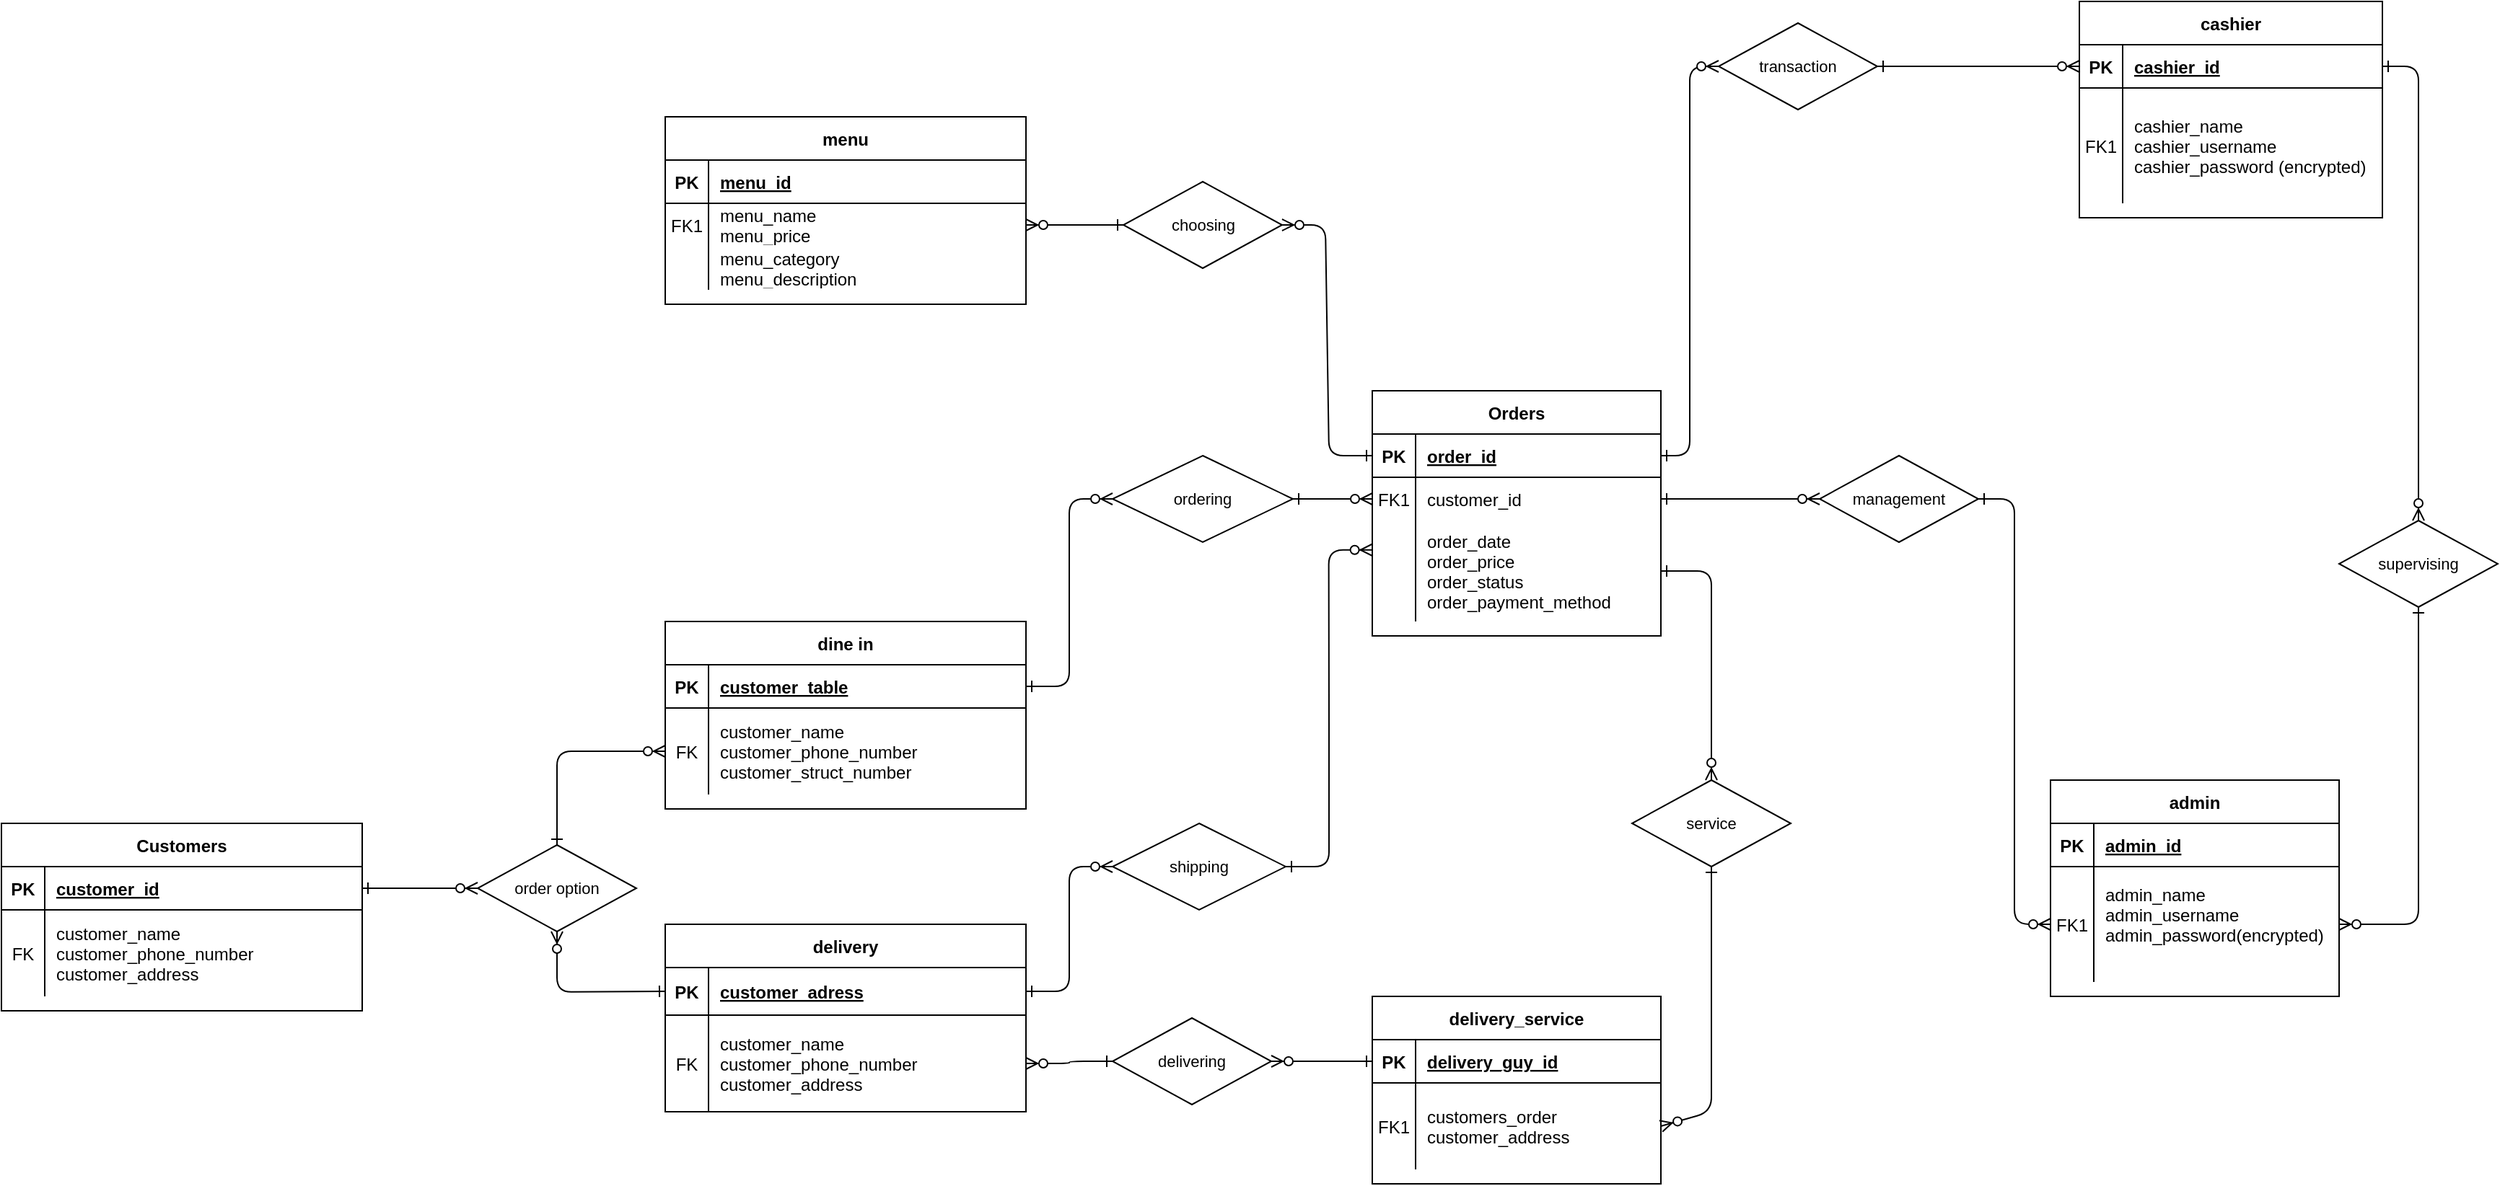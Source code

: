 <mxfile version="24.0.7" type="github">
  <diagram id="R2lEEEUBdFMjLlhIrx00" name="Page-1">
    <mxGraphModel dx="2191" dy="1975" grid="1" gridSize="10" guides="1" tooltips="1" connect="1" arrows="1" fold="1" page="1" pageScale="1" pageWidth="850" pageHeight="1100" math="0" shadow="0" extFonts="Permanent Marker^https://fonts.googleapis.com/css?family=Permanent+Marker">
      <root>
        <mxCell id="0" />
        <mxCell id="1" parent="0" />
        <mxCell id="C-vyLk0tnHw3VtMMgP7b-1" value="" style="edgeStyle=entityRelationEdgeStyle;endArrow=ERzeroToMany;startArrow=ERone;endFill=1;startFill=0;" parent="1" source="mLHdm7wkp67ecbsEiiCU-52" target="C-vyLk0tnHw3VtMMgP7b-6" edge="1">
          <mxGeometry width="100" height="100" relative="1" as="geometry">
            <mxPoint x="340" y="720" as="sourcePoint" />
            <mxPoint x="440" y="620" as="targetPoint" />
          </mxGeometry>
        </mxCell>
        <mxCell id="C-vyLk0tnHw3VtMMgP7b-12" value="" style="edgeStyle=entityRelationEdgeStyle;endArrow=ERzeroToMany;startArrow=ERone;endFill=1;startFill=0;" parent="1" source="mLHdm7wkp67ecbsEiiCU-54" target="C-vyLk0tnHw3VtMMgP7b-17" edge="1">
          <mxGeometry width="100" height="100" relative="1" as="geometry">
            <mxPoint x="400" y="180" as="sourcePoint" />
            <mxPoint x="460" y="205" as="targetPoint" />
          </mxGeometry>
        </mxCell>
        <mxCell id="C-vyLk0tnHw3VtMMgP7b-2" value="Orders" style="shape=table;startSize=30;container=1;collapsible=1;childLayout=tableLayout;fixedRows=1;rowLines=0;fontStyle=1;align=center;resizeLast=1;" parent="1" vertex="1">
          <mxGeometry x="570" y="150" width="200" height="170" as="geometry" />
        </mxCell>
        <mxCell id="C-vyLk0tnHw3VtMMgP7b-3" value="" style="shape=partialRectangle;collapsible=0;dropTarget=0;pointerEvents=0;fillColor=none;points=[[0,0.5],[1,0.5]];portConstraint=eastwest;top=0;left=0;right=0;bottom=1;" parent="C-vyLk0tnHw3VtMMgP7b-2" vertex="1">
          <mxGeometry y="30" width="200" height="30" as="geometry" />
        </mxCell>
        <mxCell id="C-vyLk0tnHw3VtMMgP7b-4" value="PK" style="shape=partialRectangle;overflow=hidden;connectable=0;fillColor=none;top=0;left=0;bottom=0;right=0;fontStyle=1;" parent="C-vyLk0tnHw3VtMMgP7b-3" vertex="1">
          <mxGeometry width="30" height="30" as="geometry">
            <mxRectangle width="30" height="30" as="alternateBounds" />
          </mxGeometry>
        </mxCell>
        <mxCell id="C-vyLk0tnHw3VtMMgP7b-5" value="order_id" style="shape=partialRectangle;overflow=hidden;connectable=0;fillColor=none;top=0;left=0;bottom=0;right=0;align=left;spacingLeft=6;fontStyle=5;" parent="C-vyLk0tnHw3VtMMgP7b-3" vertex="1">
          <mxGeometry x="30" width="170" height="30" as="geometry">
            <mxRectangle width="170" height="30" as="alternateBounds" />
          </mxGeometry>
        </mxCell>
        <mxCell id="C-vyLk0tnHw3VtMMgP7b-6" value="" style="shape=partialRectangle;collapsible=0;dropTarget=0;pointerEvents=0;fillColor=none;points=[[0,0.5],[1,0.5]];portConstraint=eastwest;top=0;left=0;right=0;bottom=0;" parent="C-vyLk0tnHw3VtMMgP7b-2" vertex="1">
          <mxGeometry y="60" width="200" height="30" as="geometry" />
        </mxCell>
        <mxCell id="C-vyLk0tnHw3VtMMgP7b-7" value="FK1" style="shape=partialRectangle;overflow=hidden;connectable=0;fillColor=none;top=0;left=0;bottom=0;right=0;" parent="C-vyLk0tnHw3VtMMgP7b-6" vertex="1">
          <mxGeometry width="30" height="30" as="geometry">
            <mxRectangle width="30" height="30" as="alternateBounds" />
          </mxGeometry>
        </mxCell>
        <mxCell id="C-vyLk0tnHw3VtMMgP7b-8" value="customer_id" style="shape=partialRectangle;overflow=hidden;connectable=0;fillColor=none;top=0;left=0;bottom=0;right=0;align=left;spacingLeft=6;" parent="C-vyLk0tnHw3VtMMgP7b-6" vertex="1">
          <mxGeometry x="30" width="170" height="30" as="geometry">
            <mxRectangle width="170" height="30" as="alternateBounds" />
          </mxGeometry>
        </mxCell>
        <mxCell id="C-vyLk0tnHw3VtMMgP7b-9" value="" style="shape=partialRectangle;collapsible=0;dropTarget=0;pointerEvents=0;fillColor=none;points=[[0,0.5],[1,0.5]];portConstraint=eastwest;top=0;left=0;right=0;bottom=0;" parent="C-vyLk0tnHw3VtMMgP7b-2" vertex="1">
          <mxGeometry y="90" width="200" height="70" as="geometry" />
        </mxCell>
        <mxCell id="C-vyLk0tnHw3VtMMgP7b-10" value="" style="shape=partialRectangle;overflow=hidden;connectable=0;fillColor=none;top=0;left=0;bottom=0;right=0;" parent="C-vyLk0tnHw3VtMMgP7b-9" vertex="1">
          <mxGeometry width="30" height="70" as="geometry">
            <mxRectangle width="30" height="70" as="alternateBounds" />
          </mxGeometry>
        </mxCell>
        <mxCell id="C-vyLk0tnHw3VtMMgP7b-11" value="order_date&#xa;order_price&#xa;order_status&#xa;order_payment_method" style="shape=partialRectangle;overflow=hidden;connectable=0;fillColor=none;top=0;left=0;bottom=0;right=0;align=left;spacingLeft=6;" parent="C-vyLk0tnHw3VtMMgP7b-9" vertex="1">
          <mxGeometry x="30" width="170" height="70" as="geometry">
            <mxRectangle width="170" height="70" as="alternateBounds" />
          </mxGeometry>
        </mxCell>
        <mxCell id="C-vyLk0tnHw3VtMMgP7b-13" value="menu" style="shape=table;startSize=30;container=1;collapsible=1;childLayout=tableLayout;fixedRows=1;rowLines=0;fontStyle=1;align=center;resizeLast=1;" parent="1" vertex="1">
          <mxGeometry x="80" y="-40" width="250" height="130" as="geometry" />
        </mxCell>
        <mxCell id="C-vyLk0tnHw3VtMMgP7b-14" value="" style="shape=partialRectangle;collapsible=0;dropTarget=0;pointerEvents=0;fillColor=none;points=[[0,0.5],[1,0.5]];portConstraint=eastwest;top=0;left=0;right=0;bottom=1;" parent="C-vyLk0tnHw3VtMMgP7b-13" vertex="1">
          <mxGeometry y="30" width="250" height="30" as="geometry" />
        </mxCell>
        <mxCell id="C-vyLk0tnHw3VtMMgP7b-15" value="PK" style="shape=partialRectangle;overflow=hidden;connectable=0;fillColor=none;top=0;left=0;bottom=0;right=0;fontStyle=1;" parent="C-vyLk0tnHw3VtMMgP7b-14" vertex="1">
          <mxGeometry width="30" height="30" as="geometry">
            <mxRectangle width="30" height="30" as="alternateBounds" />
          </mxGeometry>
        </mxCell>
        <mxCell id="C-vyLk0tnHw3VtMMgP7b-16" value="menu_id" style="shape=partialRectangle;overflow=hidden;connectable=0;fillColor=none;top=0;left=0;bottom=0;right=0;align=left;spacingLeft=6;fontStyle=5;" parent="C-vyLk0tnHw3VtMMgP7b-14" vertex="1">
          <mxGeometry x="30" width="220" height="30" as="geometry">
            <mxRectangle width="220" height="30" as="alternateBounds" />
          </mxGeometry>
        </mxCell>
        <mxCell id="C-vyLk0tnHw3VtMMgP7b-17" value="" style="shape=partialRectangle;collapsible=0;dropTarget=0;pointerEvents=0;fillColor=none;points=[[0,0.5],[1,0.5]];portConstraint=eastwest;top=0;left=0;right=0;bottom=0;" parent="C-vyLk0tnHw3VtMMgP7b-13" vertex="1">
          <mxGeometry y="60" width="250" height="30" as="geometry" />
        </mxCell>
        <mxCell id="C-vyLk0tnHw3VtMMgP7b-18" value="FK1" style="shape=partialRectangle;overflow=hidden;connectable=0;fillColor=none;top=0;left=0;bottom=0;right=0;" parent="C-vyLk0tnHw3VtMMgP7b-17" vertex="1">
          <mxGeometry width="30" height="30" as="geometry">
            <mxRectangle width="30" height="30" as="alternateBounds" />
          </mxGeometry>
        </mxCell>
        <mxCell id="C-vyLk0tnHw3VtMMgP7b-19" value="menu_name&#xa;menu_price" style="shape=partialRectangle;overflow=hidden;connectable=0;fillColor=none;top=0;left=0;bottom=0;right=0;align=left;spacingLeft=6;" parent="C-vyLk0tnHw3VtMMgP7b-17" vertex="1">
          <mxGeometry x="30" width="220" height="30" as="geometry">
            <mxRectangle width="220" height="30" as="alternateBounds" />
          </mxGeometry>
        </mxCell>
        <mxCell id="C-vyLk0tnHw3VtMMgP7b-20" value="" style="shape=partialRectangle;collapsible=0;dropTarget=0;pointerEvents=0;fillColor=none;points=[[0,0.5],[1,0.5]];portConstraint=eastwest;top=0;left=0;right=0;bottom=0;" parent="C-vyLk0tnHw3VtMMgP7b-13" vertex="1">
          <mxGeometry y="90" width="250" height="30" as="geometry" />
        </mxCell>
        <mxCell id="C-vyLk0tnHw3VtMMgP7b-21" value="" style="shape=partialRectangle;overflow=hidden;connectable=0;fillColor=none;top=0;left=0;bottom=0;right=0;" parent="C-vyLk0tnHw3VtMMgP7b-20" vertex="1">
          <mxGeometry width="30" height="30" as="geometry">
            <mxRectangle width="30" height="30" as="alternateBounds" />
          </mxGeometry>
        </mxCell>
        <mxCell id="C-vyLk0tnHw3VtMMgP7b-22" value="menu_category&#xa;menu_description" style="shape=partialRectangle;overflow=hidden;connectable=0;fillColor=none;top=0;left=0;bottom=0;right=0;align=left;spacingLeft=6;" parent="C-vyLk0tnHw3VtMMgP7b-20" vertex="1">
          <mxGeometry x="30" width="220" height="30" as="geometry">
            <mxRectangle width="220" height="30" as="alternateBounds" />
          </mxGeometry>
        </mxCell>
        <mxCell id="C-vyLk0tnHw3VtMMgP7b-23" value="dine in" style="shape=table;startSize=30;container=1;collapsible=1;childLayout=tableLayout;fixedRows=1;rowLines=0;fontStyle=1;align=center;resizeLast=1;" parent="1" vertex="1">
          <mxGeometry x="80" y="310" width="250" height="130" as="geometry" />
        </mxCell>
        <mxCell id="C-vyLk0tnHw3VtMMgP7b-24" value="" style="shape=partialRectangle;collapsible=0;dropTarget=0;pointerEvents=0;fillColor=none;points=[[0,0.5],[1,0.5]];portConstraint=eastwest;top=0;left=0;right=0;bottom=1;" parent="C-vyLk0tnHw3VtMMgP7b-23" vertex="1">
          <mxGeometry y="30" width="250" height="30" as="geometry" />
        </mxCell>
        <mxCell id="C-vyLk0tnHw3VtMMgP7b-25" value="PK" style="shape=partialRectangle;overflow=hidden;connectable=0;fillColor=none;top=0;left=0;bottom=0;right=0;fontStyle=1;" parent="C-vyLk0tnHw3VtMMgP7b-24" vertex="1">
          <mxGeometry width="30" height="30" as="geometry">
            <mxRectangle width="30" height="30" as="alternateBounds" />
          </mxGeometry>
        </mxCell>
        <mxCell id="C-vyLk0tnHw3VtMMgP7b-26" value="customer_table" style="shape=partialRectangle;overflow=hidden;connectable=0;fillColor=none;top=0;left=0;bottom=0;right=0;align=left;spacingLeft=6;fontStyle=5;" parent="C-vyLk0tnHw3VtMMgP7b-24" vertex="1">
          <mxGeometry x="30" width="220" height="30" as="geometry">
            <mxRectangle width="220" height="30" as="alternateBounds" />
          </mxGeometry>
        </mxCell>
        <mxCell id="C-vyLk0tnHw3VtMMgP7b-27" value="" style="shape=partialRectangle;collapsible=0;dropTarget=0;pointerEvents=0;fillColor=none;points=[[0,0.5],[1,0.5]];portConstraint=eastwest;top=0;left=0;right=0;bottom=0;" parent="C-vyLk0tnHw3VtMMgP7b-23" vertex="1">
          <mxGeometry y="60" width="250" height="60" as="geometry" />
        </mxCell>
        <mxCell id="C-vyLk0tnHw3VtMMgP7b-28" value="FK" style="shape=partialRectangle;overflow=hidden;connectable=0;fillColor=none;top=0;left=0;bottom=0;right=0;" parent="C-vyLk0tnHw3VtMMgP7b-27" vertex="1">
          <mxGeometry width="30" height="60" as="geometry">
            <mxRectangle width="30" height="60" as="alternateBounds" />
          </mxGeometry>
        </mxCell>
        <mxCell id="C-vyLk0tnHw3VtMMgP7b-29" value="customer_name&#xa;customer_phone_number&#xa;customer_struct_number" style="shape=partialRectangle;overflow=hidden;connectable=0;fillColor=none;top=0;left=0;bottom=0;right=0;align=left;spacingLeft=6;" parent="C-vyLk0tnHw3VtMMgP7b-27" vertex="1">
          <mxGeometry x="30" width="220" height="60" as="geometry">
            <mxRectangle width="220" height="60" as="alternateBounds" />
          </mxGeometry>
        </mxCell>
        <mxCell id="mLHdm7wkp67ecbsEiiCU-5" value="cashier" style="shape=table;startSize=30;container=1;collapsible=1;childLayout=tableLayout;fixedRows=1;rowLines=0;fontStyle=1;align=center;resizeLast=1;" vertex="1" parent="1">
          <mxGeometry x="1060" y="-120" width="210" height="150" as="geometry" />
        </mxCell>
        <mxCell id="mLHdm7wkp67ecbsEiiCU-6" value="" style="shape=partialRectangle;collapsible=0;dropTarget=0;pointerEvents=0;fillColor=none;points=[[0,0.5],[1,0.5]];portConstraint=eastwest;top=0;left=0;right=0;bottom=1;" vertex="1" parent="mLHdm7wkp67ecbsEiiCU-5">
          <mxGeometry y="30" width="210" height="30" as="geometry" />
        </mxCell>
        <mxCell id="mLHdm7wkp67ecbsEiiCU-7" value="PK" style="shape=partialRectangle;overflow=hidden;connectable=0;fillColor=none;top=0;left=0;bottom=0;right=0;fontStyle=1;" vertex="1" parent="mLHdm7wkp67ecbsEiiCU-6">
          <mxGeometry width="30" height="30" as="geometry">
            <mxRectangle width="30" height="30" as="alternateBounds" />
          </mxGeometry>
        </mxCell>
        <mxCell id="mLHdm7wkp67ecbsEiiCU-8" value="cashier_id" style="shape=partialRectangle;overflow=hidden;connectable=0;fillColor=none;top=0;left=0;bottom=0;right=0;align=left;spacingLeft=6;fontStyle=5;" vertex="1" parent="mLHdm7wkp67ecbsEiiCU-6">
          <mxGeometry x="30" width="180" height="30" as="geometry">
            <mxRectangle width="180" height="30" as="alternateBounds" />
          </mxGeometry>
        </mxCell>
        <mxCell id="mLHdm7wkp67ecbsEiiCU-9" value="" style="shape=partialRectangle;collapsible=0;dropTarget=0;pointerEvents=0;fillColor=none;points=[[0,0.5],[1,0.5]];portConstraint=eastwest;top=0;left=0;right=0;bottom=0;" vertex="1" parent="mLHdm7wkp67ecbsEiiCU-5">
          <mxGeometry y="60" width="210" height="80" as="geometry" />
        </mxCell>
        <mxCell id="mLHdm7wkp67ecbsEiiCU-10" value="FK1" style="shape=partialRectangle;overflow=hidden;connectable=0;fillColor=none;top=0;left=0;bottom=0;right=0;" vertex="1" parent="mLHdm7wkp67ecbsEiiCU-9">
          <mxGeometry width="30" height="80" as="geometry">
            <mxRectangle width="30" height="80" as="alternateBounds" />
          </mxGeometry>
        </mxCell>
        <mxCell id="mLHdm7wkp67ecbsEiiCU-11" value="cashier_name&#xa;cashier_username&#xa;cashier_password (encrypted)" style="shape=partialRectangle;overflow=hidden;connectable=0;fillColor=none;top=0;left=0;bottom=0;right=0;align=left;spacingLeft=6;" vertex="1" parent="mLHdm7wkp67ecbsEiiCU-9">
          <mxGeometry x="30" width="180" height="80" as="geometry">
            <mxRectangle width="180" height="80" as="alternateBounds" />
          </mxGeometry>
        </mxCell>
        <mxCell id="mLHdm7wkp67ecbsEiiCU-15" style="edgeStyle=orthogonalEdgeStyle;rounded=1;orthogonalLoop=1;jettySize=auto;html=1;entryX=0;entryY=0.5;entryDx=0;entryDy=0;strokeColor=default;align=center;verticalAlign=middle;fontFamily=Helvetica;fontSize=11;fontColor=default;labelBackgroundColor=default;startArrow=ERone;startFill=0;endArrow=ERzeroToMany;endFill=1;exitX=1;exitY=0.5;exitDx=0;exitDy=0;" edge="1" parent="1" source="mLHdm7wkp67ecbsEiiCU-68" target="mLHdm7wkp67ecbsEiiCU-6">
          <mxGeometry relative="1" as="geometry" />
        </mxCell>
        <mxCell id="mLHdm7wkp67ecbsEiiCU-16" value="delivery" style="shape=table;startSize=30;container=1;collapsible=1;childLayout=tableLayout;fixedRows=0;rowLines=0;fontStyle=1;align=center;resizeLast=1;" vertex="1" parent="1">
          <mxGeometry x="80" y="520" width="250" height="130" as="geometry">
            <mxRectangle x="80" y="550" width="80" height="30" as="alternateBounds" />
          </mxGeometry>
        </mxCell>
        <mxCell id="mLHdm7wkp67ecbsEiiCU-17" value="" style="shape=partialRectangle;collapsible=0;dropTarget=0;pointerEvents=0;fillColor=none;points=[[0,0.5],[1,0.5]];portConstraint=eastwest;top=0;left=0;right=0;bottom=1;" vertex="1" parent="mLHdm7wkp67ecbsEiiCU-16">
          <mxGeometry y="30" width="250" height="33" as="geometry" />
        </mxCell>
        <mxCell id="mLHdm7wkp67ecbsEiiCU-18" value="PK" style="shape=partialRectangle;overflow=hidden;connectable=0;fillColor=none;top=0;left=0;bottom=0;right=0;fontStyle=1;" vertex="1" parent="mLHdm7wkp67ecbsEiiCU-17">
          <mxGeometry width="30" height="33" as="geometry">
            <mxRectangle width="30" height="33" as="alternateBounds" />
          </mxGeometry>
        </mxCell>
        <mxCell id="mLHdm7wkp67ecbsEiiCU-19" value="customer_adress" style="shape=partialRectangle;overflow=hidden;connectable=0;fillColor=none;top=0;left=0;bottom=0;right=0;align=left;spacingLeft=6;fontStyle=5;" vertex="1" parent="mLHdm7wkp67ecbsEiiCU-17">
          <mxGeometry x="30" width="220" height="33" as="geometry">
            <mxRectangle width="220" height="33" as="alternateBounds" />
          </mxGeometry>
        </mxCell>
        <mxCell id="mLHdm7wkp67ecbsEiiCU-20" value="" style="shape=partialRectangle;collapsible=0;dropTarget=0;pointerEvents=0;fillColor=none;points=[[0,0.5],[1,0.5]];portConstraint=eastwest;top=0;left=0;right=0;bottom=0;" vertex="1" parent="mLHdm7wkp67ecbsEiiCU-16">
          <mxGeometry y="63" width="250" height="67" as="geometry" />
        </mxCell>
        <mxCell id="mLHdm7wkp67ecbsEiiCU-21" value="FK" style="shape=partialRectangle;overflow=hidden;connectable=0;fillColor=none;top=0;left=0;bottom=0;right=0;" vertex="1" parent="mLHdm7wkp67ecbsEiiCU-20">
          <mxGeometry width="30" height="67" as="geometry">
            <mxRectangle width="30" height="67" as="alternateBounds" />
          </mxGeometry>
        </mxCell>
        <mxCell id="mLHdm7wkp67ecbsEiiCU-22" value="customer_name&#xa;customer_phone_number&#xa;customer_address" style="shape=partialRectangle;overflow=hidden;connectable=0;fillColor=none;top=0;left=0;bottom=0;right=0;align=left;spacingLeft=6;" vertex="1" parent="mLHdm7wkp67ecbsEiiCU-20">
          <mxGeometry x="30" width="220" height="67" as="geometry">
            <mxRectangle width="220" height="67" as="alternateBounds" />
          </mxGeometry>
        </mxCell>
        <mxCell id="mLHdm7wkp67ecbsEiiCU-24" style="edgeStyle=entityRelationEdgeStyle;rounded=1;orthogonalLoop=1;jettySize=auto;html=1;entryX=-0.001;entryY=0.291;entryDx=0;entryDy=0;entryPerimeter=0;strokeColor=default;align=center;verticalAlign=middle;fontFamily=Helvetica;fontSize=11;fontColor=default;labelBackgroundColor=default;startArrow=ERone;startFill=0;endArrow=ERzeroToMany;endFill=1;exitX=1;exitY=0.5;exitDx=0;exitDy=0;" edge="1" parent="1" source="mLHdm7wkp67ecbsEiiCU-58" target="C-vyLk0tnHw3VtMMgP7b-9">
          <mxGeometry relative="1" as="geometry" />
        </mxCell>
        <mxCell id="mLHdm7wkp67ecbsEiiCU-33" style="rounded=1;orthogonalLoop=1;jettySize=auto;html=1;entryX=0;entryY=0.5;entryDx=0;entryDy=0;strokeColor=default;align=center;verticalAlign=middle;fontFamily=Helvetica;fontSize=11;fontColor=default;labelBackgroundColor=default;startArrow=ERone;startFill=0;endArrow=ERzeroToMany;endFill=1;exitX=0.5;exitY=0;exitDx=0;exitDy=0;movable=1;resizable=1;rotatable=1;deletable=1;editable=1;locked=0;connectable=1;" edge="1" parent="1" source="mLHdm7wkp67ecbsEiiCU-56" target="C-vyLk0tnHw3VtMMgP7b-27">
          <mxGeometry relative="1" as="geometry">
            <mxPoint x="10" y="596.5" as="sourcePoint" />
            <mxPoint x="10" y="480" as="targetPoint" />
            <Array as="points">
              <mxPoint x="5" y="400" />
            </Array>
          </mxGeometry>
        </mxCell>
        <mxCell id="mLHdm7wkp67ecbsEiiCU-34" value="admin" style="shape=table;startSize=30;container=1;collapsible=1;childLayout=tableLayout;fixedRows=1;rowLines=0;fontStyle=1;align=center;resizeLast=1;" vertex="1" parent="1">
          <mxGeometry x="1040" y="420" width="200" height="150" as="geometry" />
        </mxCell>
        <mxCell id="mLHdm7wkp67ecbsEiiCU-35" value="" style="shape=partialRectangle;collapsible=0;dropTarget=0;pointerEvents=0;fillColor=none;points=[[0,0.5],[1,0.5]];portConstraint=eastwest;top=0;left=0;right=0;bottom=1;" vertex="1" parent="mLHdm7wkp67ecbsEiiCU-34">
          <mxGeometry y="30" width="200" height="30" as="geometry" />
        </mxCell>
        <mxCell id="mLHdm7wkp67ecbsEiiCU-36" value="PK" style="shape=partialRectangle;overflow=hidden;connectable=0;fillColor=none;top=0;left=0;bottom=0;right=0;fontStyle=1;" vertex="1" parent="mLHdm7wkp67ecbsEiiCU-35">
          <mxGeometry width="30" height="30" as="geometry">
            <mxRectangle width="30" height="30" as="alternateBounds" />
          </mxGeometry>
        </mxCell>
        <mxCell id="mLHdm7wkp67ecbsEiiCU-37" value="admin_id" style="shape=partialRectangle;overflow=hidden;connectable=0;fillColor=none;top=0;left=0;bottom=0;right=0;align=left;spacingLeft=6;fontStyle=5;" vertex="1" parent="mLHdm7wkp67ecbsEiiCU-35">
          <mxGeometry x="30" width="170" height="30" as="geometry">
            <mxRectangle width="170" height="30" as="alternateBounds" />
          </mxGeometry>
        </mxCell>
        <mxCell id="mLHdm7wkp67ecbsEiiCU-38" value="" style="shape=partialRectangle;collapsible=0;dropTarget=0;pointerEvents=0;fillColor=none;points=[[0,0.5],[1,0.5]];portConstraint=eastwest;top=0;left=0;right=0;bottom=0;" vertex="1" parent="mLHdm7wkp67ecbsEiiCU-34">
          <mxGeometry y="60" width="200" height="80" as="geometry" />
        </mxCell>
        <mxCell id="mLHdm7wkp67ecbsEiiCU-39" value="FK1" style="shape=partialRectangle;overflow=hidden;connectable=0;fillColor=none;top=0;left=0;bottom=0;right=0;" vertex="1" parent="mLHdm7wkp67ecbsEiiCU-38">
          <mxGeometry width="30" height="80" as="geometry">
            <mxRectangle width="30" height="80" as="alternateBounds" />
          </mxGeometry>
        </mxCell>
        <mxCell id="mLHdm7wkp67ecbsEiiCU-40" value="admin_name&#xa;admin_username&#xa;admin_password(encrypted)&#xa;" style="shape=partialRectangle;overflow=hidden;connectable=0;fillColor=none;top=0;left=0;bottom=0;right=0;align=left;spacingLeft=6;" vertex="1" parent="mLHdm7wkp67ecbsEiiCU-38">
          <mxGeometry x="30" width="170" height="80" as="geometry">
            <mxRectangle width="170" height="80" as="alternateBounds" />
          </mxGeometry>
        </mxCell>
        <mxCell id="mLHdm7wkp67ecbsEiiCU-41" style="edgeStyle=orthogonalEdgeStyle;rounded=1;orthogonalLoop=1;jettySize=auto;html=1;entryX=1;entryY=0.5;entryDx=0;entryDy=0;strokeColor=default;align=center;verticalAlign=middle;fontFamily=Helvetica;fontSize=11;fontColor=default;labelBackgroundColor=default;startArrow=ERone;startFill=0;endArrow=ERzeroToMany;endFill=1;exitX=0.5;exitY=1;exitDx=0;exitDy=0;" edge="1" parent="1" source="mLHdm7wkp67ecbsEiiCU-64" target="mLHdm7wkp67ecbsEiiCU-38">
          <mxGeometry relative="1" as="geometry" />
        </mxCell>
        <mxCell id="mLHdm7wkp67ecbsEiiCU-42" style="edgeStyle=orthogonalEdgeStyle;rounded=1;orthogonalLoop=1;jettySize=auto;html=1;entryX=0;entryY=0.5;entryDx=0;entryDy=0;strokeColor=default;align=center;verticalAlign=middle;fontFamily=Helvetica;fontSize=11;fontColor=default;labelBackgroundColor=default;startArrow=ERone;startFill=0;endArrow=ERzeroToMany;endFill=1;exitX=1;exitY=0.5;exitDx=0;exitDy=0;" edge="1" parent="1" source="mLHdm7wkp67ecbsEiiCU-66" target="mLHdm7wkp67ecbsEiiCU-38">
          <mxGeometry relative="1" as="geometry" />
        </mxCell>
        <mxCell id="mLHdm7wkp67ecbsEiiCU-43" value="delivery_service" style="shape=table;startSize=30;container=1;collapsible=1;childLayout=tableLayout;fixedRows=1;rowLines=0;fontStyle=1;align=center;resizeLast=1;" vertex="1" parent="1">
          <mxGeometry x="570" y="570" width="200" height="130" as="geometry" />
        </mxCell>
        <mxCell id="mLHdm7wkp67ecbsEiiCU-44" value="" style="shape=partialRectangle;collapsible=0;dropTarget=0;pointerEvents=0;fillColor=none;points=[[0,0.5],[1,0.5]];portConstraint=eastwest;top=0;left=0;right=0;bottom=1;" vertex="1" parent="mLHdm7wkp67ecbsEiiCU-43">
          <mxGeometry y="30" width="200" height="30" as="geometry" />
        </mxCell>
        <mxCell id="mLHdm7wkp67ecbsEiiCU-45" value="PK" style="shape=partialRectangle;overflow=hidden;connectable=0;fillColor=none;top=0;left=0;bottom=0;right=0;fontStyle=1;" vertex="1" parent="mLHdm7wkp67ecbsEiiCU-44">
          <mxGeometry width="30" height="30" as="geometry">
            <mxRectangle width="30" height="30" as="alternateBounds" />
          </mxGeometry>
        </mxCell>
        <mxCell id="mLHdm7wkp67ecbsEiiCU-46" value="delivery_guy_id" style="shape=partialRectangle;overflow=hidden;connectable=0;fillColor=none;top=0;left=0;bottom=0;right=0;align=left;spacingLeft=6;fontStyle=5;" vertex="1" parent="mLHdm7wkp67ecbsEiiCU-44">
          <mxGeometry x="30" width="170" height="30" as="geometry">
            <mxRectangle width="170" height="30" as="alternateBounds" />
          </mxGeometry>
        </mxCell>
        <mxCell id="mLHdm7wkp67ecbsEiiCU-47" value="" style="shape=partialRectangle;collapsible=0;dropTarget=0;pointerEvents=0;fillColor=none;points=[[0,0.5],[1,0.5]];portConstraint=eastwest;top=0;left=0;right=0;bottom=0;" vertex="1" parent="mLHdm7wkp67ecbsEiiCU-43">
          <mxGeometry y="60" width="200" height="60" as="geometry" />
        </mxCell>
        <mxCell id="mLHdm7wkp67ecbsEiiCU-48" value="FK1" style="shape=partialRectangle;overflow=hidden;connectable=0;fillColor=none;top=0;left=0;bottom=0;right=0;" vertex="1" parent="mLHdm7wkp67ecbsEiiCU-47">
          <mxGeometry width="30" height="60" as="geometry">
            <mxRectangle width="30" height="60" as="alternateBounds" />
          </mxGeometry>
        </mxCell>
        <mxCell id="mLHdm7wkp67ecbsEiiCU-49" value="customers_order&#xa;customer_address" style="shape=partialRectangle;overflow=hidden;connectable=0;fillColor=none;top=0;left=0;bottom=0;right=0;align=left;spacingLeft=6;" vertex="1" parent="mLHdm7wkp67ecbsEiiCU-47">
          <mxGeometry x="30" width="170" height="60" as="geometry">
            <mxRectangle width="170" height="60" as="alternateBounds" />
          </mxGeometry>
        </mxCell>
        <mxCell id="mLHdm7wkp67ecbsEiiCU-50" style="rounded=1;orthogonalLoop=1;jettySize=auto;html=1;entryX=1;entryY=0.5;entryDx=0;entryDy=0;strokeColor=default;align=center;verticalAlign=middle;fontFamily=Helvetica;fontSize=11;fontColor=default;labelBackgroundColor=default;startArrow=ERone;startFill=0;endArrow=ERzeroToMany;endFill=1;exitX=0.5;exitY=1;exitDx=0;exitDy=0;" edge="1" parent="1" source="mLHdm7wkp67ecbsEiiCU-62" target="mLHdm7wkp67ecbsEiiCU-47">
          <mxGeometry relative="1" as="geometry">
            <Array as="points">
              <mxPoint x="805" y="650" />
            </Array>
          </mxGeometry>
        </mxCell>
        <mxCell id="mLHdm7wkp67ecbsEiiCU-51" style="edgeStyle=entityRelationEdgeStyle;rounded=1;orthogonalLoop=1;jettySize=auto;html=1;entryX=1;entryY=0.5;entryDx=0;entryDy=0;strokeColor=default;align=center;verticalAlign=middle;fontFamily=Helvetica;fontSize=11;fontColor=default;labelBackgroundColor=default;startArrow=ERone;startFill=0;endArrow=ERzeroToMany;endFill=1;" edge="1" parent="1" source="mLHdm7wkp67ecbsEiiCU-60" target="mLHdm7wkp67ecbsEiiCU-20">
          <mxGeometry relative="1" as="geometry" />
        </mxCell>
        <mxCell id="mLHdm7wkp67ecbsEiiCU-53" value="" style="edgeStyle=entityRelationEdgeStyle;endArrow=ERzeroToMany;startArrow=ERone;endFill=1;startFill=0;" edge="1" parent="1" source="C-vyLk0tnHw3VtMMgP7b-24" target="mLHdm7wkp67ecbsEiiCU-52">
          <mxGeometry width="100" height="100" relative="1" as="geometry">
            <mxPoint x="330" y="435" as="sourcePoint" />
            <mxPoint x="570" y="225" as="targetPoint" />
            <Array as="points">
              <mxPoint x="350" y="270" />
            </Array>
          </mxGeometry>
        </mxCell>
        <mxCell id="mLHdm7wkp67ecbsEiiCU-52" value="ordering" style="rhombus;whiteSpace=wrap;html=1;fontFamily=Helvetica;fontSize=11;fontColor=default;labelBackgroundColor=default;" vertex="1" parent="1">
          <mxGeometry x="390" y="195" width="125" height="60" as="geometry" />
        </mxCell>
        <mxCell id="mLHdm7wkp67ecbsEiiCU-55" value="" style="edgeStyle=entityRelationEdgeStyle;endArrow=ERzeroToMany;startArrow=ERone;endFill=1;startFill=0;" edge="1" parent="1" source="C-vyLk0tnHw3VtMMgP7b-3" target="mLHdm7wkp67ecbsEiiCU-54">
          <mxGeometry width="100" height="100" relative="1" as="geometry">
            <mxPoint x="570" y="195" as="sourcePoint" />
            <mxPoint x="330" y="35" as="targetPoint" />
          </mxGeometry>
        </mxCell>
        <mxCell id="mLHdm7wkp67ecbsEiiCU-54" value="choosing" style="rhombus;whiteSpace=wrap;html=1;fontFamily=Helvetica;fontSize=11;fontColor=default;labelBackgroundColor=default;" vertex="1" parent="1">
          <mxGeometry x="397.5" y="5" width="110" height="60" as="geometry" />
        </mxCell>
        <mxCell id="mLHdm7wkp67ecbsEiiCU-57" value="" style="rounded=1;orthogonalLoop=1;jettySize=auto;html=1;entryX=0.5;entryY=1;entryDx=0;entryDy=0;strokeColor=default;align=center;verticalAlign=middle;fontFamily=Helvetica;fontSize=11;fontColor=default;labelBackgroundColor=default;startArrow=ERone;startFill=0;endArrow=ERzeroToMany;endFill=1;exitX=0;exitY=0.5;exitDx=0;exitDy=0;movable=1;resizable=1;rotatable=1;deletable=1;editable=1;locked=0;connectable=1;" edge="1" parent="1" source="mLHdm7wkp67ecbsEiiCU-17" target="mLHdm7wkp67ecbsEiiCU-56">
          <mxGeometry relative="1" as="geometry">
            <mxPoint x="80" y="597" as="sourcePoint" />
            <mxPoint x="80" y="480" as="targetPoint" />
            <Array as="points">
              <mxPoint x="5" y="567" />
            </Array>
          </mxGeometry>
        </mxCell>
        <mxCell id="mLHdm7wkp67ecbsEiiCU-56" value="order option" style="rhombus;whiteSpace=wrap;html=1;fontFamily=Helvetica;fontSize=11;fontColor=default;labelBackgroundColor=default;" vertex="1" parent="1">
          <mxGeometry x="-50" y="465" width="110" height="60" as="geometry" />
        </mxCell>
        <mxCell id="mLHdm7wkp67ecbsEiiCU-59" value="" style="edgeStyle=entityRelationEdgeStyle;rounded=1;orthogonalLoop=1;jettySize=auto;html=1;entryX=0;entryY=0.5;entryDx=0;entryDy=0;strokeColor=default;align=center;verticalAlign=middle;fontFamily=Helvetica;fontSize=11;fontColor=default;labelBackgroundColor=default;startArrow=ERone;startFill=0;endArrow=ERzeroToMany;endFill=1;exitX=1;exitY=0.5;exitDx=0;exitDy=0;" edge="1" parent="1" source="mLHdm7wkp67ecbsEiiCU-17" target="mLHdm7wkp67ecbsEiiCU-58">
          <mxGeometry relative="1" as="geometry">
            <mxPoint x="330" y="597" as="sourcePoint" />
            <mxPoint x="570" y="260" as="targetPoint" />
          </mxGeometry>
        </mxCell>
        <mxCell id="mLHdm7wkp67ecbsEiiCU-58" value="shipping" style="rhombus;whiteSpace=wrap;html=1;fontFamily=Helvetica;fontSize=11;fontColor=default;labelBackgroundColor=default;" vertex="1" parent="1">
          <mxGeometry x="390" y="450" width="120" height="60" as="geometry" />
        </mxCell>
        <mxCell id="mLHdm7wkp67ecbsEiiCU-61" value="" style="edgeStyle=entityRelationEdgeStyle;rounded=1;orthogonalLoop=1;jettySize=auto;html=1;entryX=1;entryY=0.5;entryDx=0;entryDy=0;strokeColor=default;align=center;verticalAlign=middle;fontFamily=Helvetica;fontSize=11;fontColor=default;labelBackgroundColor=default;startArrow=ERone;startFill=0;endArrow=ERzeroToMany;endFill=1;" edge="1" parent="1" source="mLHdm7wkp67ecbsEiiCU-44" target="mLHdm7wkp67ecbsEiiCU-60">
          <mxGeometry relative="1" as="geometry">
            <mxPoint x="560" y="585" as="sourcePoint" />
            <mxPoint x="330" y="647" as="targetPoint" />
          </mxGeometry>
        </mxCell>
        <mxCell id="mLHdm7wkp67ecbsEiiCU-60" value="delivering" style="rhombus;whiteSpace=wrap;html=1;fontFamily=Helvetica;fontSize=11;fontColor=default;labelBackgroundColor=default;" vertex="1" parent="1">
          <mxGeometry x="390" y="585" width="110" height="60" as="geometry" />
        </mxCell>
        <mxCell id="mLHdm7wkp67ecbsEiiCU-63" value="" style="rounded=1;orthogonalLoop=1;jettySize=auto;html=1;strokeColor=default;align=center;verticalAlign=middle;fontFamily=Helvetica;fontSize=11;fontColor=default;labelBackgroundColor=default;startArrow=ERone;startFill=0;endArrow=ERzeroToMany;endFill=1;entryX=0.5;entryY=0;entryDx=0;entryDy=0;exitX=1;exitY=0.5;exitDx=0;exitDy=0;" edge="1" parent="1" source="C-vyLk0tnHw3VtMMgP7b-9" target="mLHdm7wkp67ecbsEiiCU-62">
          <mxGeometry relative="1" as="geometry">
            <mxPoint x="770" y="275" as="sourcePoint" />
            <mxPoint x="820" y="370" as="targetPoint" />
            <Array as="points">
              <mxPoint x="805" y="275" />
            </Array>
          </mxGeometry>
        </mxCell>
        <mxCell id="mLHdm7wkp67ecbsEiiCU-62" value="service" style="rhombus;whiteSpace=wrap;html=1;fontFamily=Helvetica;fontSize=11;fontColor=default;labelBackgroundColor=default;" vertex="1" parent="1">
          <mxGeometry x="750" y="420" width="110" height="60" as="geometry" />
        </mxCell>
        <mxCell id="mLHdm7wkp67ecbsEiiCU-65" value="" style="edgeStyle=orthogonalEdgeStyle;rounded=1;orthogonalLoop=1;jettySize=auto;html=1;entryX=0.5;entryY=0;entryDx=0;entryDy=0;strokeColor=default;align=center;verticalAlign=middle;fontFamily=Helvetica;fontSize=11;fontColor=default;labelBackgroundColor=default;startArrow=ERone;startFill=0;endArrow=ERzeroToMany;endFill=1;" edge="1" parent="1" source="mLHdm7wkp67ecbsEiiCU-6" target="mLHdm7wkp67ecbsEiiCU-64">
          <mxGeometry relative="1" as="geometry">
            <mxPoint x="1170" y="55" as="sourcePoint" />
            <mxPoint x="1170" y="520" as="targetPoint" />
          </mxGeometry>
        </mxCell>
        <mxCell id="mLHdm7wkp67ecbsEiiCU-64" value="supervising" style="rhombus;whiteSpace=wrap;html=1;fontFamily=Helvetica;fontSize=11;fontColor=default;labelBackgroundColor=default;" vertex="1" parent="1">
          <mxGeometry x="1240" y="240" width="110" height="60" as="geometry" />
        </mxCell>
        <mxCell id="mLHdm7wkp67ecbsEiiCU-67" value="" style="edgeStyle=orthogonalEdgeStyle;rounded=1;orthogonalLoop=1;jettySize=auto;html=1;entryX=0;entryY=0.5;entryDx=0;entryDy=0;strokeColor=default;align=center;verticalAlign=middle;fontFamily=Helvetica;fontSize=11;fontColor=default;labelBackgroundColor=default;startArrow=ERone;startFill=0;endArrow=ERzeroToMany;endFill=1;exitX=1;exitY=0.5;exitDx=0;exitDy=0;" edge="1" parent="1" source="C-vyLk0tnHw3VtMMgP7b-6" target="mLHdm7wkp67ecbsEiiCU-66">
          <mxGeometry relative="1" as="geometry">
            <mxPoint x="769" y="219" as="sourcePoint" />
            <mxPoint x="970" y="520" as="targetPoint" />
          </mxGeometry>
        </mxCell>
        <mxCell id="mLHdm7wkp67ecbsEiiCU-66" value="management" style="rhombus;whiteSpace=wrap;html=1;fontFamily=Helvetica;fontSize=11;fontColor=default;labelBackgroundColor=default;" vertex="1" parent="1">
          <mxGeometry x="880" y="195" width="110" height="60" as="geometry" />
        </mxCell>
        <mxCell id="mLHdm7wkp67ecbsEiiCU-69" value="" style="edgeStyle=orthogonalEdgeStyle;rounded=1;orthogonalLoop=1;jettySize=auto;html=1;entryX=0;entryY=0.5;entryDx=0;entryDy=0;strokeColor=default;align=center;verticalAlign=middle;fontFamily=Helvetica;fontSize=11;fontColor=default;labelBackgroundColor=default;startArrow=ERone;startFill=0;endArrow=ERzeroToMany;endFill=1;" edge="1" parent="1" source="C-vyLk0tnHw3VtMMgP7b-3" target="mLHdm7wkp67ecbsEiiCU-68">
          <mxGeometry relative="1" as="geometry">
            <mxPoint x="770" y="195" as="sourcePoint" />
            <mxPoint x="970" y="55" as="targetPoint" />
          </mxGeometry>
        </mxCell>
        <mxCell id="mLHdm7wkp67ecbsEiiCU-68" value="transaction" style="rhombus;whiteSpace=wrap;html=1;fontFamily=Helvetica;fontSize=11;fontColor=default;labelBackgroundColor=default;" vertex="1" parent="1">
          <mxGeometry x="810" y="-105" width="110" height="60" as="geometry" />
        </mxCell>
        <mxCell id="mLHdm7wkp67ecbsEiiCU-70" value="Customers" style="shape=table;startSize=30;container=1;collapsible=1;childLayout=tableLayout;fixedRows=1;rowLines=0;fontStyle=1;align=center;resizeLast=1;" vertex="1" parent="1">
          <mxGeometry x="-380" y="450" width="250" height="130" as="geometry" />
        </mxCell>
        <mxCell id="mLHdm7wkp67ecbsEiiCU-71" value="" style="shape=partialRectangle;collapsible=0;dropTarget=0;pointerEvents=0;fillColor=none;points=[[0,0.5],[1,0.5]];portConstraint=eastwest;top=0;left=0;right=0;bottom=1;" vertex="1" parent="mLHdm7wkp67ecbsEiiCU-70">
          <mxGeometry y="30" width="250" height="30" as="geometry" />
        </mxCell>
        <mxCell id="mLHdm7wkp67ecbsEiiCU-72" value="PK" style="shape=partialRectangle;overflow=hidden;connectable=0;fillColor=none;top=0;left=0;bottom=0;right=0;fontStyle=1;" vertex="1" parent="mLHdm7wkp67ecbsEiiCU-71">
          <mxGeometry width="30" height="30" as="geometry">
            <mxRectangle width="30" height="30" as="alternateBounds" />
          </mxGeometry>
        </mxCell>
        <mxCell id="mLHdm7wkp67ecbsEiiCU-73" value="customer_id" style="shape=partialRectangle;overflow=hidden;connectable=0;fillColor=none;top=0;left=0;bottom=0;right=0;align=left;spacingLeft=6;fontStyle=5;" vertex="1" parent="mLHdm7wkp67ecbsEiiCU-71">
          <mxGeometry x="30" width="220" height="30" as="geometry">
            <mxRectangle width="220" height="30" as="alternateBounds" />
          </mxGeometry>
        </mxCell>
        <mxCell id="mLHdm7wkp67ecbsEiiCU-74" value="" style="shape=partialRectangle;collapsible=0;dropTarget=0;pointerEvents=0;fillColor=none;points=[[0,0.5],[1,0.5]];portConstraint=eastwest;top=0;left=0;right=0;bottom=0;" vertex="1" parent="mLHdm7wkp67ecbsEiiCU-70">
          <mxGeometry y="60" width="250" height="60" as="geometry" />
        </mxCell>
        <mxCell id="mLHdm7wkp67ecbsEiiCU-75" value="FK" style="shape=partialRectangle;overflow=hidden;connectable=0;fillColor=none;top=0;left=0;bottom=0;right=0;" vertex="1" parent="mLHdm7wkp67ecbsEiiCU-74">
          <mxGeometry width="30" height="60" as="geometry">
            <mxRectangle width="30" height="60" as="alternateBounds" />
          </mxGeometry>
        </mxCell>
        <mxCell id="mLHdm7wkp67ecbsEiiCU-76" value="customer_name&#xa;customer_phone_number&#xa;customer_address" style="shape=partialRectangle;overflow=hidden;connectable=0;fillColor=none;top=0;left=0;bottom=0;right=0;align=left;spacingLeft=6;" vertex="1" parent="mLHdm7wkp67ecbsEiiCU-74">
          <mxGeometry x="30" width="220" height="60" as="geometry">
            <mxRectangle width="220" height="60" as="alternateBounds" />
          </mxGeometry>
        </mxCell>
        <mxCell id="mLHdm7wkp67ecbsEiiCU-77" style="edgeStyle=entityRelationEdgeStyle;rounded=1;orthogonalLoop=1;jettySize=auto;html=1;entryX=0;entryY=0.5;entryDx=0;entryDy=0;strokeColor=default;align=center;verticalAlign=middle;fontFamily=Helvetica;fontSize=11;fontColor=default;labelBackgroundColor=default;startArrow=ERone;startFill=0;endArrow=ERzeroToMany;endFill=1;" edge="1" parent="1" source="mLHdm7wkp67ecbsEiiCU-71" target="mLHdm7wkp67ecbsEiiCU-56">
          <mxGeometry relative="1" as="geometry" />
        </mxCell>
      </root>
    </mxGraphModel>
  </diagram>
</mxfile>
